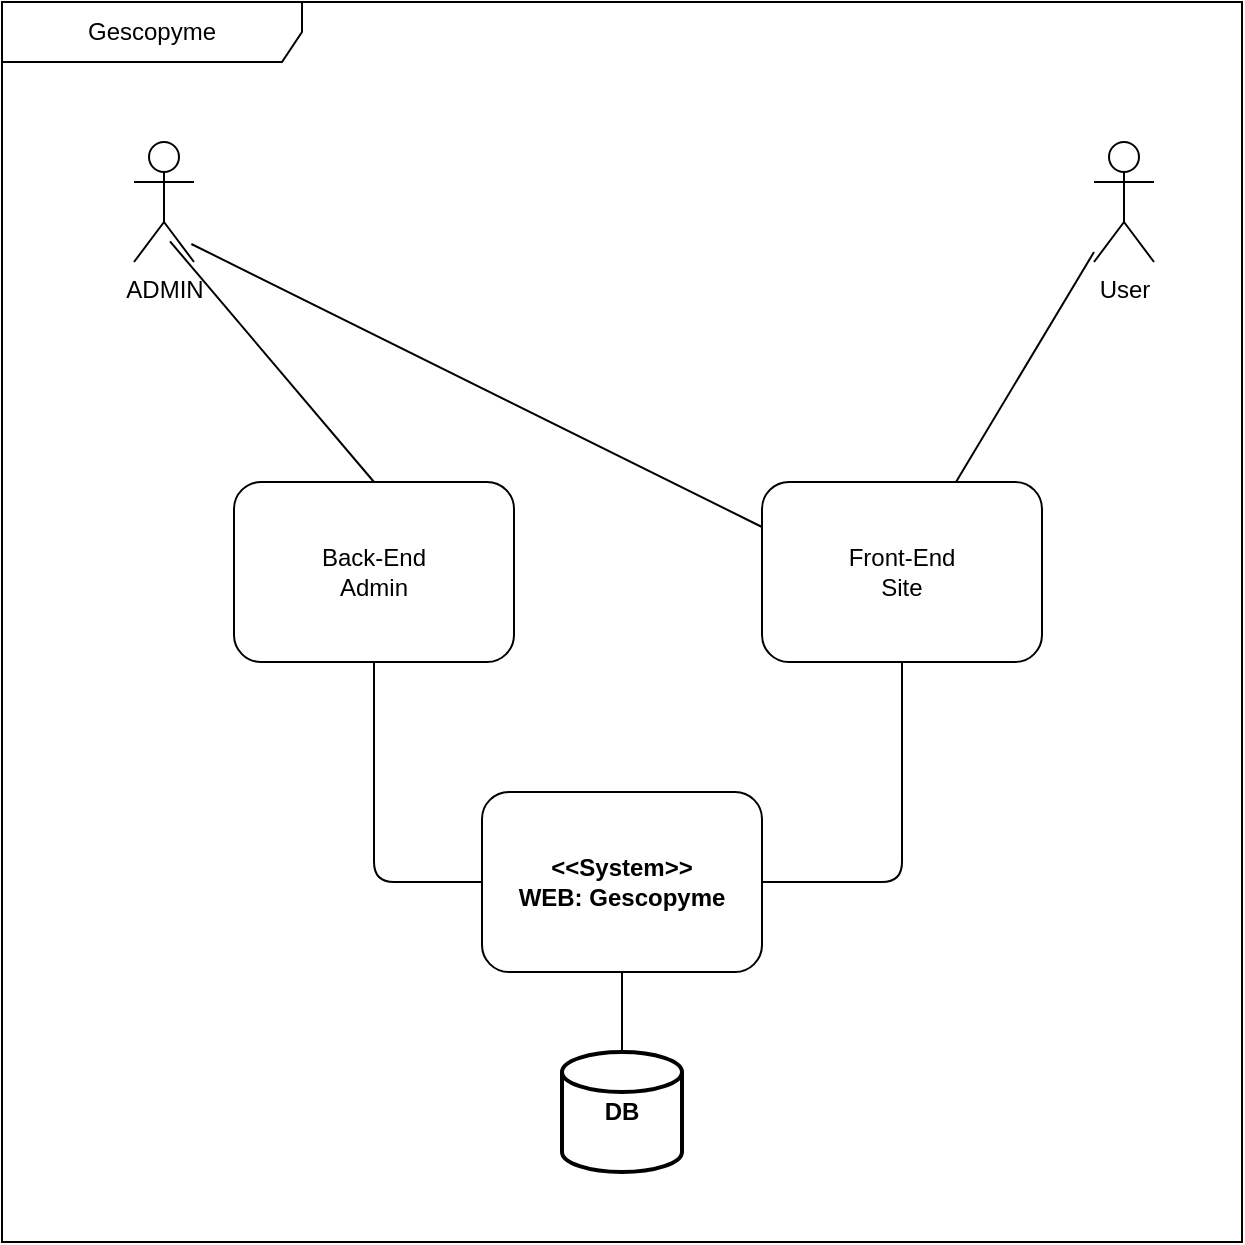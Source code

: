 <mxfile version="12.7.3" type="device"><diagram id="_-UkDU9ZIThyujvmSuta" name="Page-1"><mxGraphModel dx="1024" dy="547" grid="1" gridSize="10" guides="1" tooltips="1" connect="1" arrows="1" fold="1" page="1" pageScale="1" pageWidth="827" pageHeight="1169" math="0" shadow="0"><root><mxCell id="0"/><mxCell id="1" parent="0"/><mxCell id="zpo9SEhRPgOzR39AzZzA-2" value="Gescopyme" style="shape=umlFrame;whiteSpace=wrap;html=1;width=150;height=30;" vertex="1" parent="1"><mxGeometry x="104" y="80" width="620" height="620" as="geometry"/></mxCell><mxCell id="zpo9SEhRPgOzR39AzZzA-3" value="ADMIN" style="shape=umlActor;verticalLabelPosition=bottom;labelBackgroundColor=#ffffff;verticalAlign=top;html=1;" vertex="1" parent="1"><mxGeometry x="170" y="150" width="30" height="60" as="geometry"/></mxCell><mxCell id="zpo9SEhRPgOzR39AzZzA-4" value="&lt;div align=&quot;center&quot;&gt;&lt;b&gt;&amp;lt;&amp;lt;System&amp;gt;&amp;gt;&lt;/b&gt;&lt;/div&gt;&lt;div align=&quot;center&quot;&gt;&lt;b&gt;WEB: Gescopyme&lt;br&gt;&lt;/b&gt;&lt;/div&gt;" style="rounded=1;whiteSpace=wrap;html=1;align=center;" vertex="1" parent="1"><mxGeometry x="344" y="475" width="140" height="90" as="geometry"/></mxCell><mxCell id="zpo9SEhRPgOzR39AzZzA-5" value="&lt;b&gt;DB&lt;/b&gt;" style="strokeWidth=2;html=1;shape=mxgraph.flowchart.database;whiteSpace=wrap;" vertex="1" parent="1"><mxGeometry x="384" y="605" width="60" height="60" as="geometry"/></mxCell><mxCell id="zpo9SEhRPgOzR39AzZzA-6" value="" style="endArrow=none;html=1;exitX=0.5;exitY=1;exitDx=0;exitDy=0;entryX=0.5;entryY=0;entryDx=0;entryDy=0;entryPerimeter=0;" edge="1" parent="1" source="zpo9SEhRPgOzR39AzZzA-4" target="zpo9SEhRPgOzR39AzZzA-5"><mxGeometry width="50" height="50" relative="1" as="geometry"><mxPoint x="360" y="450" as="sourcePoint"/><mxPoint x="410" y="400" as="targetPoint"/></mxGeometry></mxCell><mxCell id="zpo9SEhRPgOzR39AzZzA-7" value="&lt;div&gt;Back-End&lt;/div&gt;&lt;div&gt;Admin&lt;br&gt;&lt;/div&gt;" style="rounded=1;whiteSpace=wrap;html=1;align=center;" vertex="1" parent="1"><mxGeometry x="220" y="320" width="140" height="90" as="geometry"/></mxCell><mxCell id="zpo9SEhRPgOzR39AzZzA-8" value="&lt;div&gt;Front-End&lt;/div&gt;&lt;div&gt;Site&lt;br&gt;&lt;/div&gt;" style="rounded=1;whiteSpace=wrap;html=1;align=center;" vertex="1" parent="1"><mxGeometry x="484" y="320" width="140" height="90" as="geometry"/></mxCell><mxCell id="zpo9SEhRPgOzR39AzZzA-9" value="" style="endArrow=none;html=1;entryX=0;entryY=0.5;entryDx=0;entryDy=0;exitX=0.5;exitY=1;exitDx=0;exitDy=0;" edge="1" parent="1" source="zpo9SEhRPgOzR39AzZzA-7" target="zpo9SEhRPgOzR39AzZzA-4"><mxGeometry width="50" height="50" relative="1" as="geometry"><mxPoint x="360" y="475" as="sourcePoint"/><mxPoint x="410" y="425" as="targetPoint"/><Array as="points"><mxPoint x="290" y="520"/></Array></mxGeometry></mxCell><mxCell id="zpo9SEhRPgOzR39AzZzA-11" value="" style="endArrow=none;html=1;exitX=1;exitY=0.5;exitDx=0;exitDy=0;entryX=0.5;entryY=1;entryDx=0;entryDy=0;" edge="1" parent="1" source="zpo9SEhRPgOzR39AzZzA-4" target="zpo9SEhRPgOzR39AzZzA-8"><mxGeometry width="50" height="50" relative="1" as="geometry"><mxPoint x="480" y="520" as="sourcePoint"/><mxPoint x="570" y="505" as="targetPoint"/><Array as="points"><mxPoint x="554" y="520"/></Array></mxGeometry></mxCell><mxCell id="zpo9SEhRPgOzR39AzZzA-13" value="User" style="shape=umlActor;verticalLabelPosition=bottom;labelBackgroundColor=#ffffff;verticalAlign=top;html=1;" vertex="1" parent="1"><mxGeometry x="650" y="150" width="30" height="60" as="geometry"/></mxCell><mxCell id="zpo9SEhRPgOzR39AzZzA-14" value="" style="endArrow=none;html=1;entryX=0.6;entryY=0.828;entryDx=0;entryDy=0;entryPerimeter=0;exitX=0.5;exitY=0;exitDx=0;exitDy=0;" edge="1" parent="1" source="zpo9SEhRPgOzR39AzZzA-7" target="zpo9SEhRPgOzR39AzZzA-3"><mxGeometry width="50" height="50" relative="1" as="geometry"><mxPoint x="270" y="240" as="sourcePoint"/><mxPoint x="320" y="190" as="targetPoint"/></mxGeometry></mxCell><mxCell id="zpo9SEhRPgOzR39AzZzA-15" value="" style="endArrow=none;html=1;exitX=0.956;exitY=0.85;exitDx=0;exitDy=0;exitPerimeter=0;entryX=0;entryY=0.25;entryDx=0;entryDy=0;" edge="1" parent="1" source="zpo9SEhRPgOzR39AzZzA-3" target="zpo9SEhRPgOzR39AzZzA-8"><mxGeometry width="50" height="50" relative="1" as="geometry"><mxPoint x="380" y="260" as="sourcePoint"/><mxPoint x="430" y="210" as="targetPoint"/></mxGeometry></mxCell><mxCell id="zpo9SEhRPgOzR39AzZzA-16" value="" style="endArrow=none;html=1;" edge="1" parent="1" source="zpo9SEhRPgOzR39AzZzA-8" target="zpo9SEhRPgOzR39AzZzA-13"><mxGeometry width="50" height="50" relative="1" as="geometry"><mxPoint x="490" y="290" as="sourcePoint"/><mxPoint x="540" y="240" as="targetPoint"/></mxGeometry></mxCell></root></mxGraphModel></diagram></mxfile>